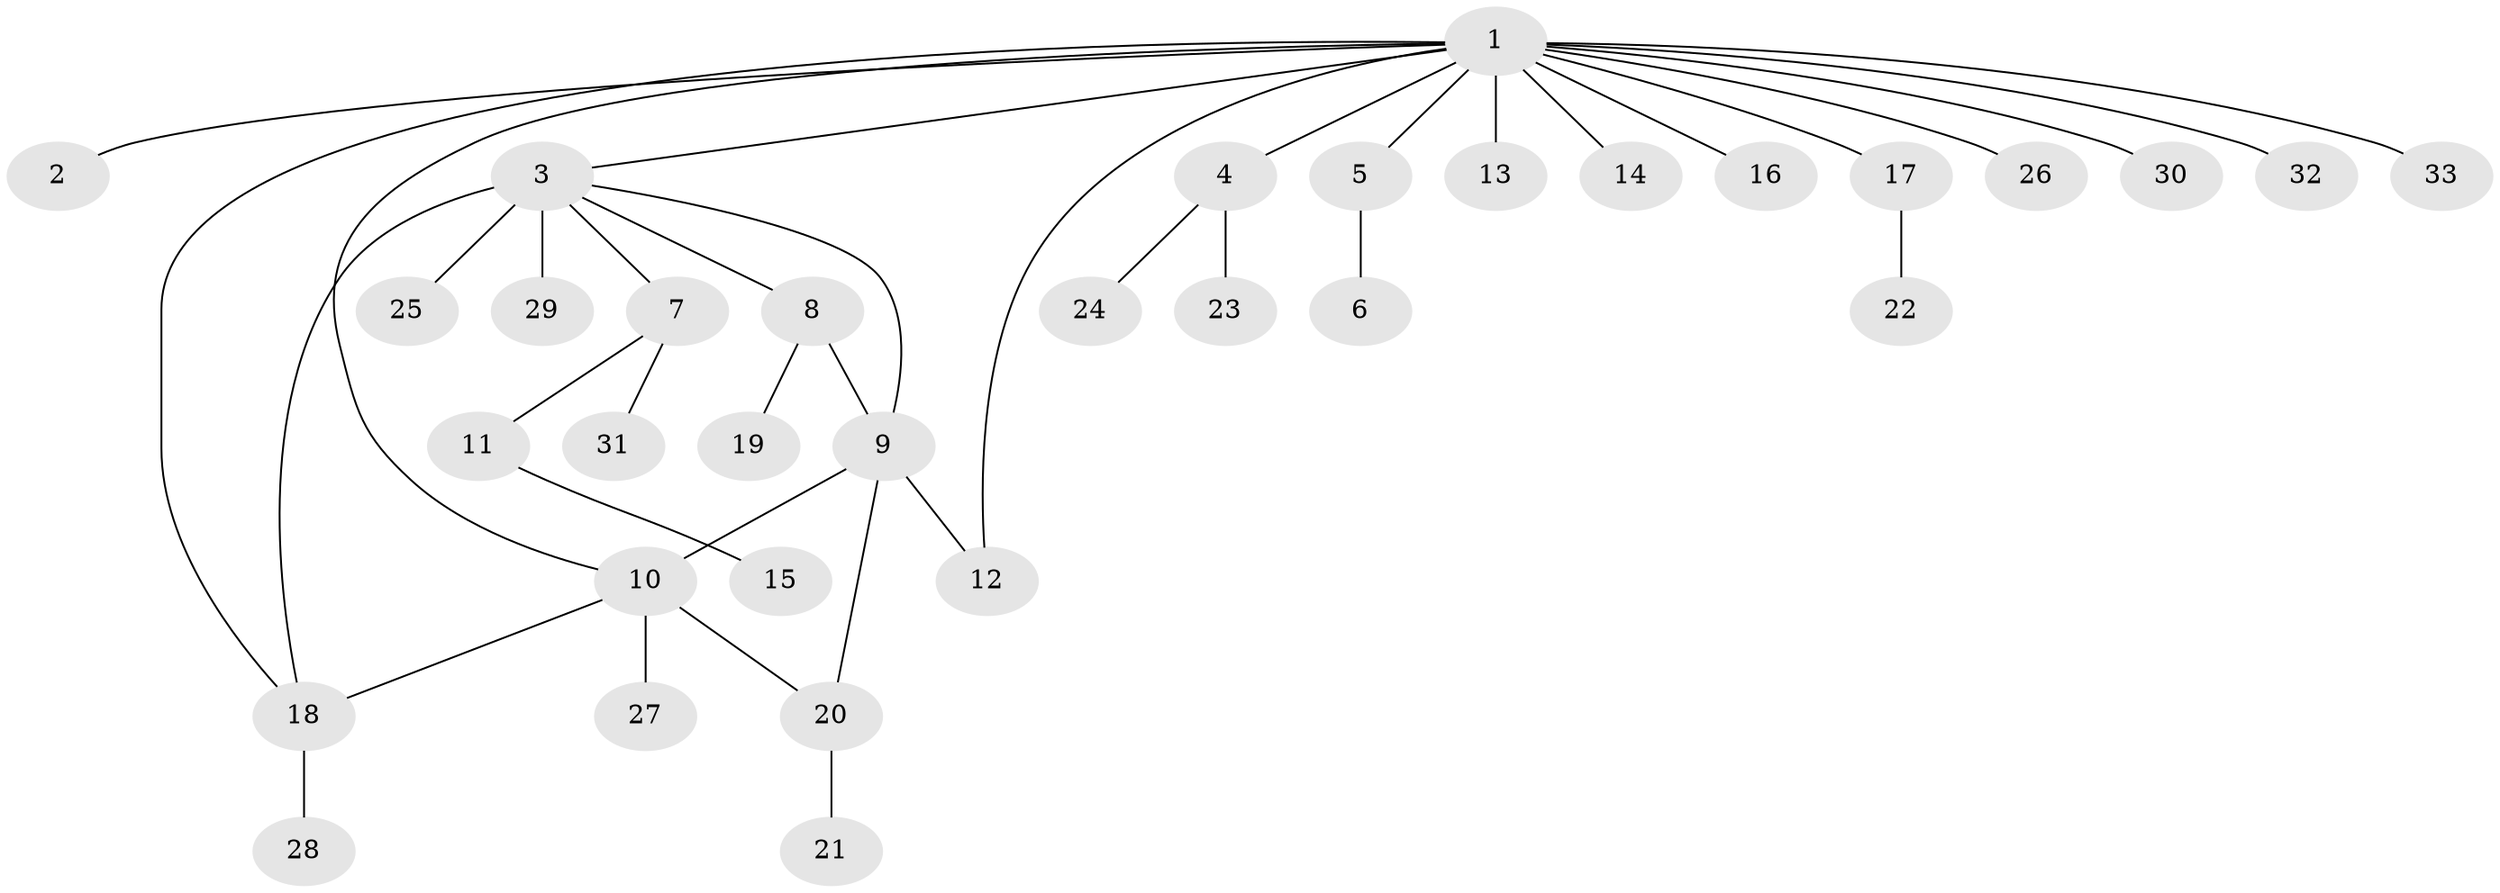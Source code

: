 // original degree distribution, {17: 0.015873015873015872, 1: 0.6190476190476191, 11: 0.015873015873015872, 6: 0.015873015873015872, 2: 0.19047619047619047, 5: 0.015873015873015872, 4: 0.07936507936507936, 10: 0.015873015873015872, 3: 0.031746031746031744}
// Generated by graph-tools (version 1.1) at 2025/35/03/09/25 02:35:28]
// undirected, 33 vertices, 38 edges
graph export_dot {
graph [start="1"]
  node [color=gray90,style=filled];
  1;
  2;
  3;
  4;
  5;
  6;
  7;
  8;
  9;
  10;
  11;
  12;
  13;
  14;
  15;
  16;
  17;
  18;
  19;
  20;
  21;
  22;
  23;
  24;
  25;
  26;
  27;
  28;
  29;
  30;
  31;
  32;
  33;
  1 -- 2 [weight=1.0];
  1 -- 3 [weight=1.0];
  1 -- 4 [weight=1.0];
  1 -- 5 [weight=1.0];
  1 -- 10 [weight=1.0];
  1 -- 12 [weight=1.0];
  1 -- 13 [weight=1.0];
  1 -- 14 [weight=1.0];
  1 -- 16 [weight=1.0];
  1 -- 17 [weight=1.0];
  1 -- 18 [weight=1.0];
  1 -- 26 [weight=1.0];
  1 -- 30 [weight=1.0];
  1 -- 32 [weight=1.0];
  1 -- 33 [weight=1.0];
  3 -- 7 [weight=1.0];
  3 -- 8 [weight=1.0];
  3 -- 9 [weight=1.0];
  3 -- 18 [weight=1.0];
  3 -- 25 [weight=1.0];
  3 -- 29 [weight=3.0];
  4 -- 23 [weight=3.0];
  4 -- 24 [weight=1.0];
  5 -- 6 [weight=4.0];
  7 -- 11 [weight=1.0];
  7 -- 31 [weight=1.0];
  8 -- 9 [weight=1.0];
  8 -- 19 [weight=1.0];
  9 -- 10 [weight=5.0];
  9 -- 12 [weight=1.0];
  9 -- 20 [weight=1.0];
  10 -- 18 [weight=1.0];
  10 -- 20 [weight=1.0];
  10 -- 27 [weight=1.0];
  11 -- 15 [weight=2.0];
  17 -- 22 [weight=1.0];
  18 -- 28 [weight=1.0];
  20 -- 21 [weight=1.0];
}
